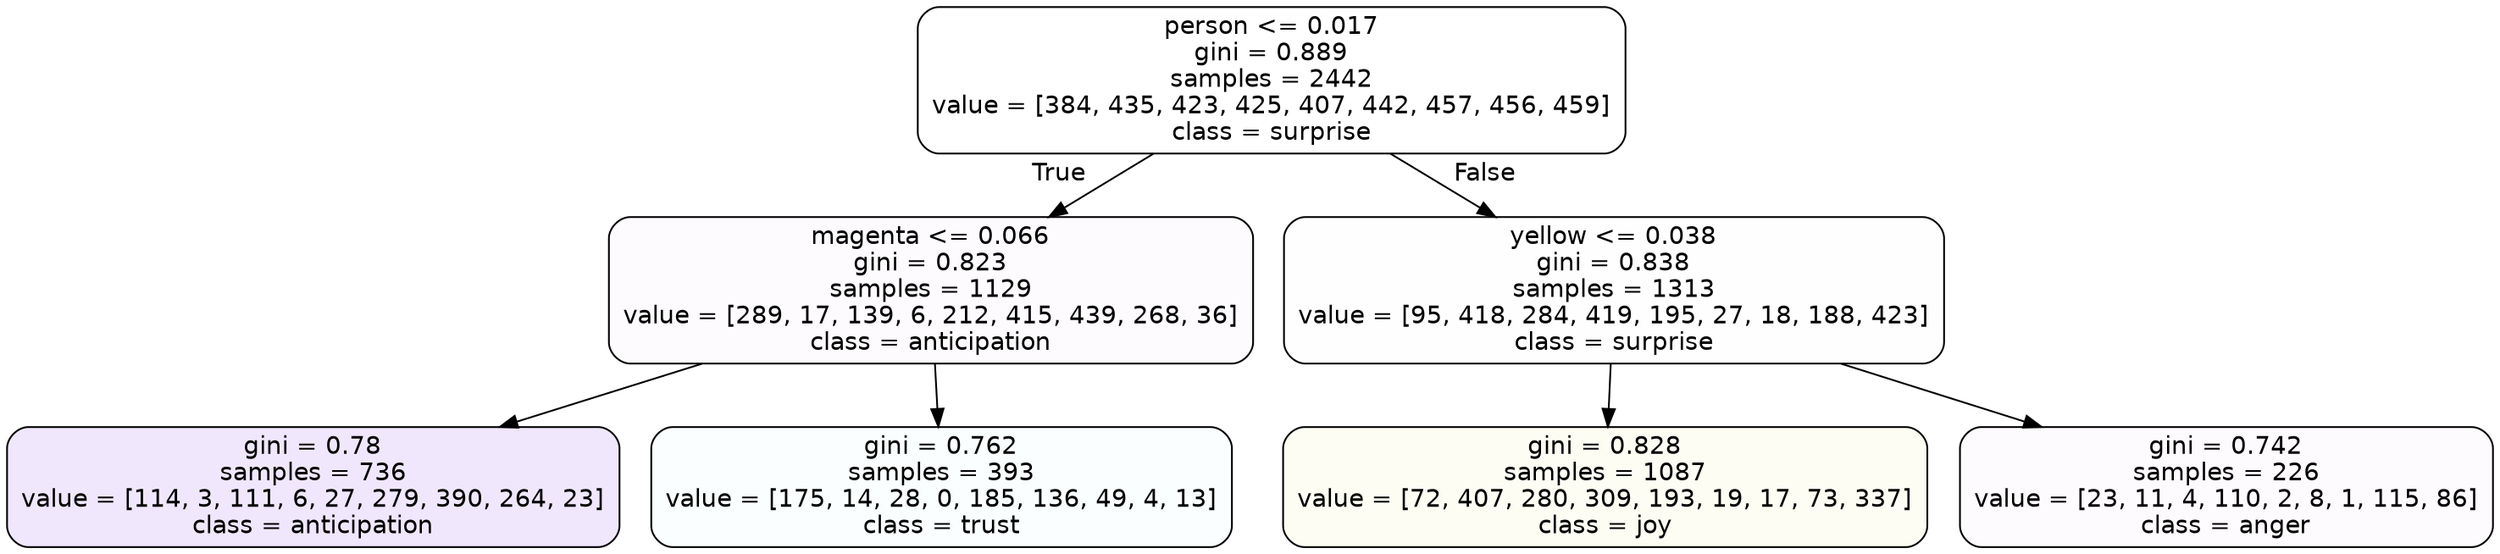 digraph Tree {
node [shape=box, style="filled, rounded", color="black", fontname=helvetica] ;
edge [fontname=helvetica] ;
0 [label="person <= 0.017\ngini = 0.889\nsamples = 2442\nvalue = [384, 435, 423, 425, 407, 442, 457, 456, 459]\nclass = surprise", fillcolor="#e5396400"] ;
1 [label="magenta <= 0.066\ngini = 0.823\nsamples = 1129\nvalue = [289, 17, 139, 6, 212, 415, 439, 268, 36]\nclass = anticipation", fillcolor="#8139e504"] ;
0 -> 1 [labeldistance=2.5, labelangle=45, headlabel="True"] ;
2 [label="gini = 0.78\nsamples = 736\nvalue = [114, 3, 111, 6, 27, 279, 390, 264, 23]\nclass = anticipation", fillcolor="#8139e51e"] ;
1 -> 2 ;
3 [label="gini = 0.762\nsamples = 393\nvalue = [175, 14, 28, 0, 185, 136, 49, 4, 13]\nclass = trust", fillcolor="#39d7e506"] ;
1 -> 3 ;
4 [label="yellow <= 0.038\ngini = 0.838\nsamples = 1313\nvalue = [95, 418, 284, 419, 195, 27, 18, 188, 423]\nclass = surprise", fillcolor="#e5396401"] ;
0 -> 4 [labeldistance=2.5, labelangle=-45, headlabel="False"] ;
5 [label="gini = 0.828\nsamples = 1087\nvalue = [72, 407, 280, 309, 193, 19, 17, 73, 337]\nclass = joy", fillcolor="#d7e5390d"] ;
4 -> 5 ;
6 [label="gini = 0.742\nsamples = 226\nvalue = [23, 11, 4, 110, 2, 8, 1, 115, 86]\nclass = anger", fillcolor="#e539d705"] ;
4 -> 6 ;
}